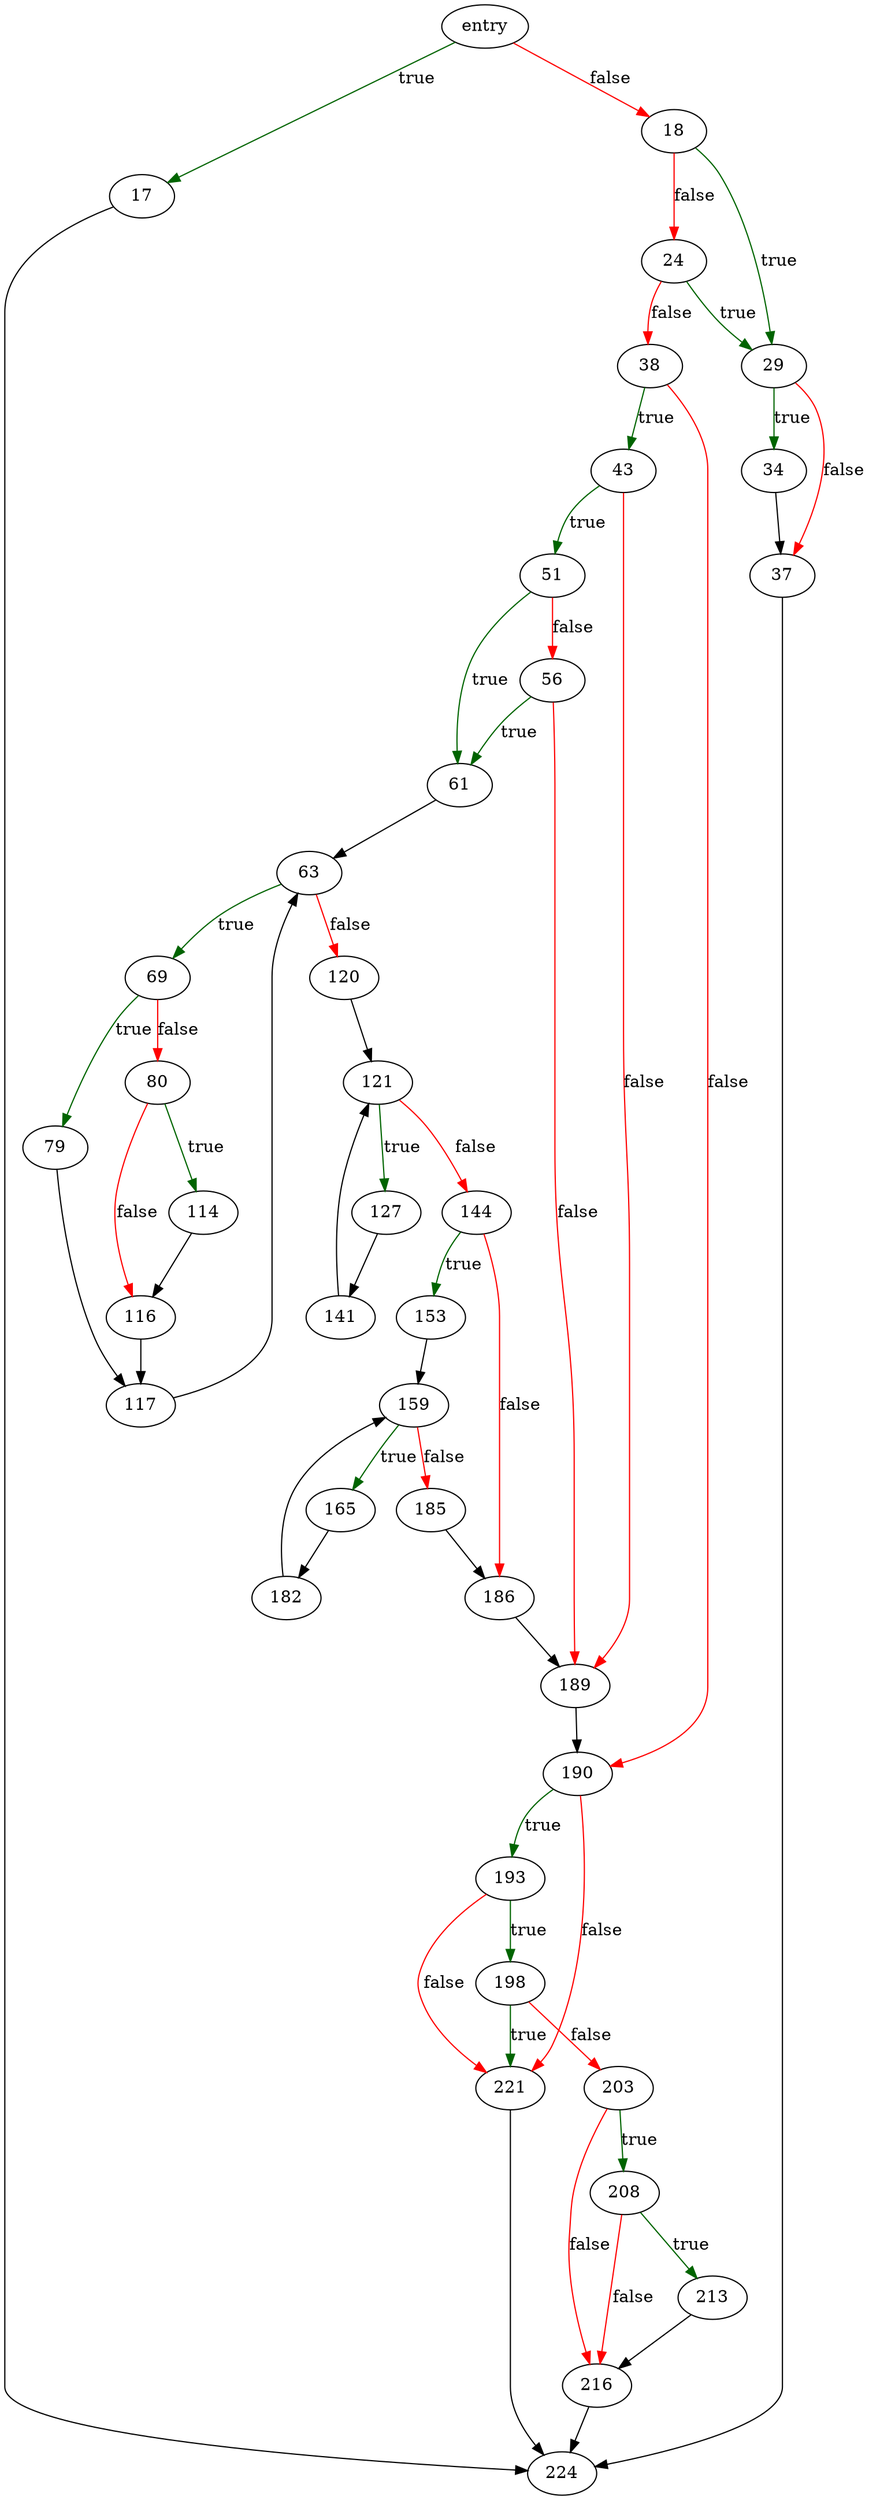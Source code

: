 digraph "sqlite3FinishCoding" {
	// Node definitions.
	1 [label=entry];
	17;
	18;
	24;
	29;
	34;
	37;
	38;
	43;
	51;
	56;
	61;
	63;
	69;
	79;
	80;
	114;
	116;
	117;
	120;
	121;
	127;
	141;
	144;
	153;
	159;
	165;
	182;
	185;
	186;
	189;
	190;
	193;
	198;
	203;
	208;
	213;
	216;
	221;
	224;

	// Edge definitions.
	1 -> 17 [
		color=darkgreen
		label=true
	];
	1 -> 18 [
		color=red
		label=false
	];
	17 -> 224;
	18 -> 24 [
		color=red
		label=false
	];
	18 -> 29 [
		color=darkgreen
		label=true
	];
	24 -> 29 [
		color=darkgreen
		label=true
	];
	24 -> 38 [
		color=red
		label=false
	];
	29 -> 34 [
		color=darkgreen
		label=true
	];
	29 -> 37 [
		color=red
		label=false
	];
	34 -> 37;
	37 -> 224;
	38 -> 43 [
		color=darkgreen
		label=true
	];
	38 -> 190 [
		color=red
		label=false
	];
	43 -> 51 [
		color=darkgreen
		label=true
	];
	43 -> 189 [
		color=red
		label=false
	];
	51 -> 56 [
		color=red
		label=false
	];
	51 -> 61 [
		color=darkgreen
		label=true
	];
	56 -> 61 [
		color=darkgreen
		label=true
	];
	56 -> 189 [
		color=red
		label=false
	];
	61 -> 63;
	63 -> 69 [
		color=darkgreen
		label=true
	];
	63 -> 120 [
		color=red
		label=false
	];
	69 -> 79 [
		color=darkgreen
		label=true
	];
	69 -> 80 [
		color=red
		label=false
	];
	79 -> 117;
	80 -> 114 [
		color=darkgreen
		label=true
	];
	80 -> 116 [
		color=red
		label=false
	];
	114 -> 116;
	116 -> 117;
	117 -> 63;
	120 -> 121;
	121 -> 127 [
		color=darkgreen
		label=true
	];
	121 -> 144 [
		color=red
		label=false
	];
	127 -> 141;
	141 -> 121;
	144 -> 153 [
		color=darkgreen
		label=true
	];
	144 -> 186 [
		color=red
		label=false
	];
	153 -> 159;
	159 -> 165 [
		color=darkgreen
		label=true
	];
	159 -> 185 [
		color=red
		label=false
	];
	165 -> 182;
	182 -> 159;
	185 -> 186;
	186 -> 189;
	189 -> 190;
	190 -> 193 [
		color=darkgreen
		label=true
	];
	190 -> 221 [
		color=red
		label=false
	];
	193 -> 198 [
		color=darkgreen
		label=true
	];
	193 -> 221 [
		color=red
		label=false
	];
	198 -> 203 [
		color=red
		label=false
	];
	198 -> 221 [
		color=darkgreen
		label=true
	];
	203 -> 208 [
		color=darkgreen
		label=true
	];
	203 -> 216 [
		color=red
		label=false
	];
	208 -> 213 [
		color=darkgreen
		label=true
	];
	208 -> 216 [
		color=red
		label=false
	];
	213 -> 216;
	216 -> 224;
	221 -> 224;
}
